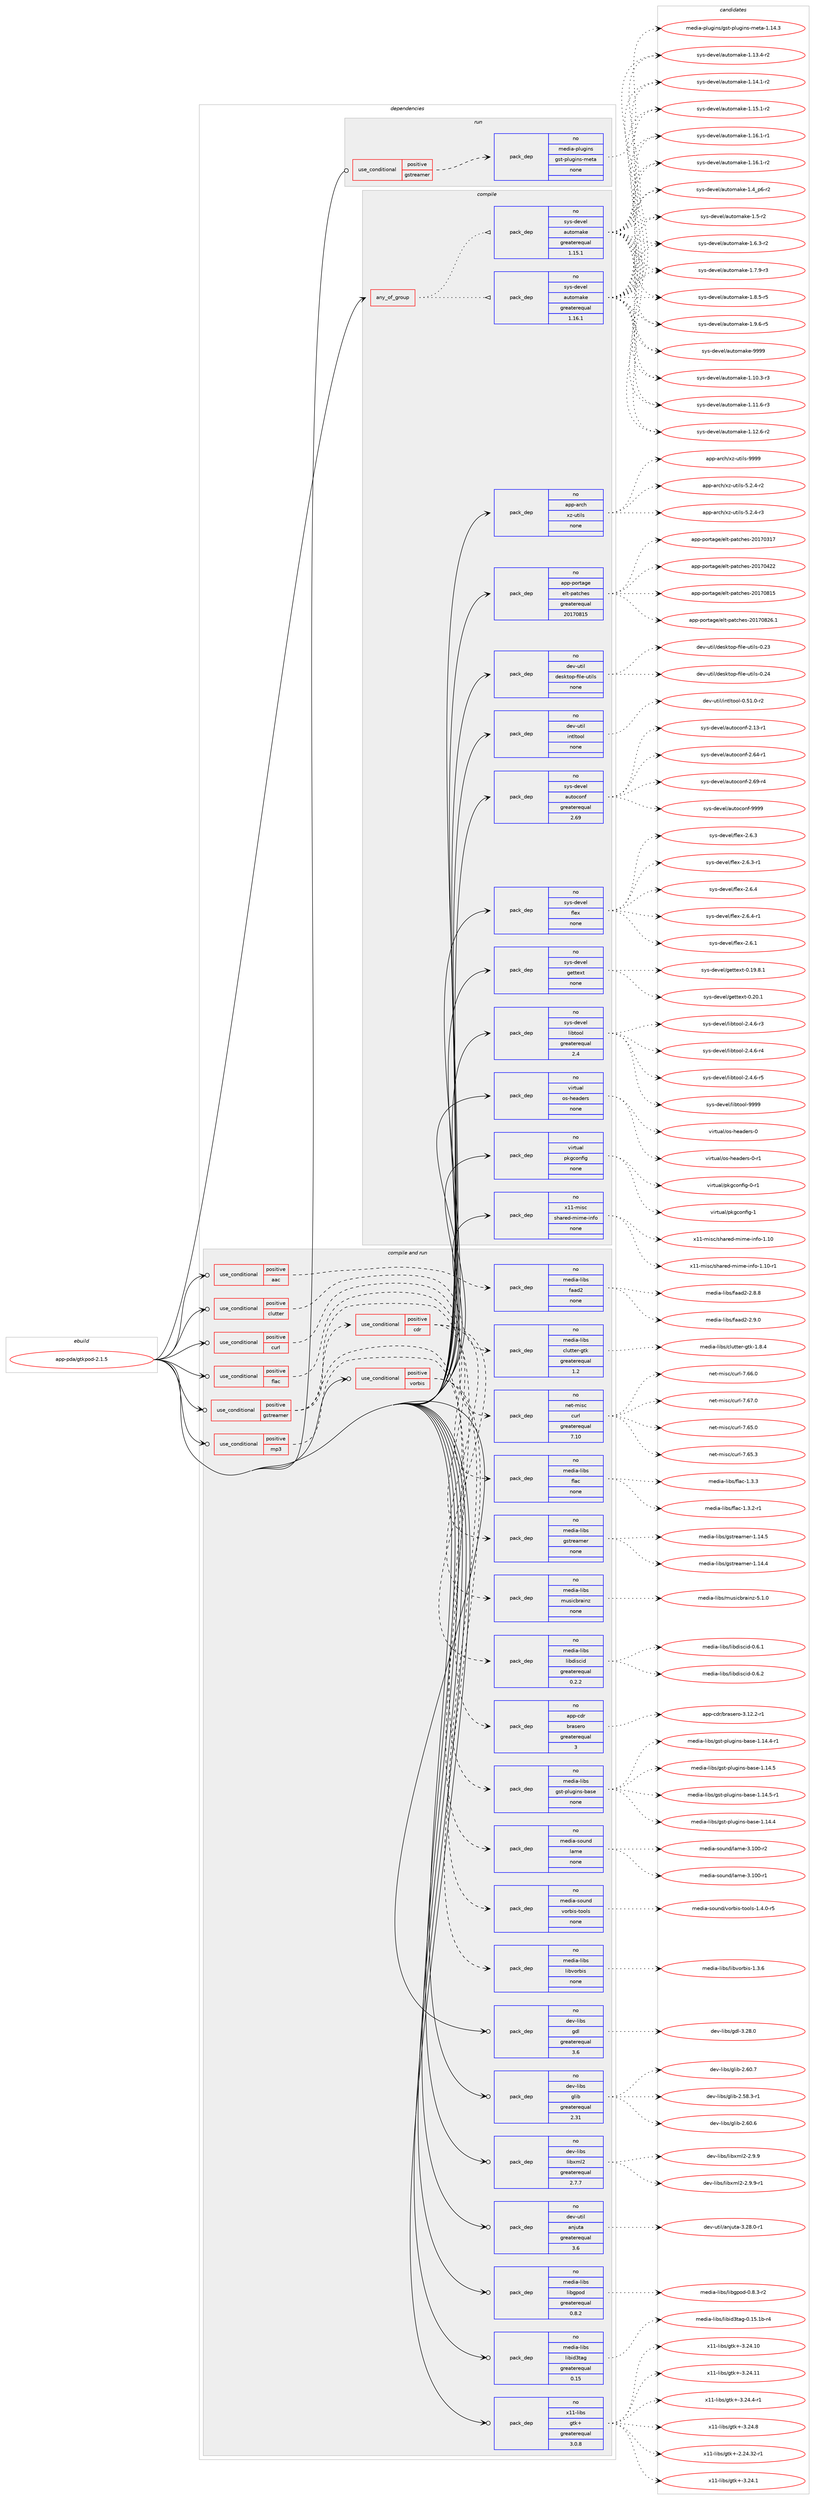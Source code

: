 digraph prolog {

# *************
# Graph options
# *************

newrank=true;
concentrate=true;
compound=true;
graph [rankdir=LR,fontname=Helvetica,fontsize=10,ranksep=1.5];#, ranksep=2.5, nodesep=0.2];
edge  [arrowhead=vee];
node  [fontname=Helvetica,fontsize=10];

# **********
# The ebuild
# **********

subgraph cluster_leftcol {
color=gray;
rank=same;
label=<<i>ebuild</i>>;
id [label="app-pda/gtkpod-2.1.5", color=red, width=4, href="../app-pda/gtkpod-2.1.5.svg"];
}

# ****************
# The dependencies
# ****************

subgraph cluster_midcol {
color=gray;
label=<<i>dependencies</i>>;
subgraph cluster_compile {
fillcolor="#eeeeee";
style=filled;
label=<<i>compile</i>>;
subgraph any8806 {
dependency504680 [label=<<TABLE BORDER="0" CELLBORDER="1" CELLSPACING="0" CELLPADDING="4"><TR><TD CELLPADDING="10">any_of_group</TD></TR></TABLE>>, shape=none, color=red];subgraph pack375246 {
dependency504681 [label=<<TABLE BORDER="0" CELLBORDER="1" CELLSPACING="0" CELLPADDING="4" WIDTH="220"><TR><TD ROWSPAN="6" CELLPADDING="30">pack_dep</TD></TR><TR><TD WIDTH="110">no</TD></TR><TR><TD>sys-devel</TD></TR><TR><TD>automake</TD></TR><TR><TD>greaterequal</TD></TR><TR><TD>1.16.1</TD></TR></TABLE>>, shape=none, color=blue];
}
dependency504680:e -> dependency504681:w [weight=20,style="dotted",arrowhead="oinv"];
subgraph pack375247 {
dependency504682 [label=<<TABLE BORDER="0" CELLBORDER="1" CELLSPACING="0" CELLPADDING="4" WIDTH="220"><TR><TD ROWSPAN="6" CELLPADDING="30">pack_dep</TD></TR><TR><TD WIDTH="110">no</TD></TR><TR><TD>sys-devel</TD></TR><TR><TD>automake</TD></TR><TR><TD>greaterequal</TD></TR><TR><TD>1.15.1</TD></TR></TABLE>>, shape=none, color=blue];
}
dependency504680:e -> dependency504682:w [weight=20,style="dotted",arrowhead="oinv"];
}
id:e -> dependency504680:w [weight=20,style="solid",arrowhead="vee"];
subgraph pack375248 {
dependency504683 [label=<<TABLE BORDER="0" CELLBORDER="1" CELLSPACING="0" CELLPADDING="4" WIDTH="220"><TR><TD ROWSPAN="6" CELLPADDING="30">pack_dep</TD></TR><TR><TD WIDTH="110">no</TD></TR><TR><TD>app-arch</TD></TR><TR><TD>xz-utils</TD></TR><TR><TD>none</TD></TR><TR><TD></TD></TR></TABLE>>, shape=none, color=blue];
}
id:e -> dependency504683:w [weight=20,style="solid",arrowhead="vee"];
subgraph pack375249 {
dependency504684 [label=<<TABLE BORDER="0" CELLBORDER="1" CELLSPACING="0" CELLPADDING="4" WIDTH="220"><TR><TD ROWSPAN="6" CELLPADDING="30">pack_dep</TD></TR><TR><TD WIDTH="110">no</TD></TR><TR><TD>app-portage</TD></TR><TR><TD>elt-patches</TD></TR><TR><TD>greaterequal</TD></TR><TR><TD>20170815</TD></TR></TABLE>>, shape=none, color=blue];
}
id:e -> dependency504684:w [weight=20,style="solid",arrowhead="vee"];
subgraph pack375250 {
dependency504685 [label=<<TABLE BORDER="0" CELLBORDER="1" CELLSPACING="0" CELLPADDING="4" WIDTH="220"><TR><TD ROWSPAN="6" CELLPADDING="30">pack_dep</TD></TR><TR><TD WIDTH="110">no</TD></TR><TR><TD>dev-util</TD></TR><TR><TD>desktop-file-utils</TD></TR><TR><TD>none</TD></TR><TR><TD></TD></TR></TABLE>>, shape=none, color=blue];
}
id:e -> dependency504685:w [weight=20,style="solid",arrowhead="vee"];
subgraph pack375251 {
dependency504686 [label=<<TABLE BORDER="0" CELLBORDER="1" CELLSPACING="0" CELLPADDING="4" WIDTH="220"><TR><TD ROWSPAN="6" CELLPADDING="30">pack_dep</TD></TR><TR><TD WIDTH="110">no</TD></TR><TR><TD>dev-util</TD></TR><TR><TD>intltool</TD></TR><TR><TD>none</TD></TR><TR><TD></TD></TR></TABLE>>, shape=none, color=blue];
}
id:e -> dependency504686:w [weight=20,style="solid",arrowhead="vee"];
subgraph pack375252 {
dependency504687 [label=<<TABLE BORDER="0" CELLBORDER="1" CELLSPACING="0" CELLPADDING="4" WIDTH="220"><TR><TD ROWSPAN="6" CELLPADDING="30">pack_dep</TD></TR><TR><TD WIDTH="110">no</TD></TR><TR><TD>sys-devel</TD></TR><TR><TD>autoconf</TD></TR><TR><TD>greaterequal</TD></TR><TR><TD>2.69</TD></TR></TABLE>>, shape=none, color=blue];
}
id:e -> dependency504687:w [weight=20,style="solid",arrowhead="vee"];
subgraph pack375253 {
dependency504688 [label=<<TABLE BORDER="0" CELLBORDER="1" CELLSPACING="0" CELLPADDING="4" WIDTH="220"><TR><TD ROWSPAN="6" CELLPADDING="30">pack_dep</TD></TR><TR><TD WIDTH="110">no</TD></TR><TR><TD>sys-devel</TD></TR><TR><TD>flex</TD></TR><TR><TD>none</TD></TR><TR><TD></TD></TR></TABLE>>, shape=none, color=blue];
}
id:e -> dependency504688:w [weight=20,style="solid",arrowhead="vee"];
subgraph pack375254 {
dependency504689 [label=<<TABLE BORDER="0" CELLBORDER="1" CELLSPACING="0" CELLPADDING="4" WIDTH="220"><TR><TD ROWSPAN="6" CELLPADDING="30">pack_dep</TD></TR><TR><TD WIDTH="110">no</TD></TR><TR><TD>sys-devel</TD></TR><TR><TD>gettext</TD></TR><TR><TD>none</TD></TR><TR><TD></TD></TR></TABLE>>, shape=none, color=blue];
}
id:e -> dependency504689:w [weight=20,style="solid",arrowhead="vee"];
subgraph pack375255 {
dependency504690 [label=<<TABLE BORDER="0" CELLBORDER="1" CELLSPACING="0" CELLPADDING="4" WIDTH="220"><TR><TD ROWSPAN="6" CELLPADDING="30">pack_dep</TD></TR><TR><TD WIDTH="110">no</TD></TR><TR><TD>sys-devel</TD></TR><TR><TD>libtool</TD></TR><TR><TD>greaterequal</TD></TR><TR><TD>2.4</TD></TR></TABLE>>, shape=none, color=blue];
}
id:e -> dependency504690:w [weight=20,style="solid",arrowhead="vee"];
subgraph pack375256 {
dependency504691 [label=<<TABLE BORDER="0" CELLBORDER="1" CELLSPACING="0" CELLPADDING="4" WIDTH="220"><TR><TD ROWSPAN="6" CELLPADDING="30">pack_dep</TD></TR><TR><TD WIDTH="110">no</TD></TR><TR><TD>virtual</TD></TR><TR><TD>os-headers</TD></TR><TR><TD>none</TD></TR><TR><TD></TD></TR></TABLE>>, shape=none, color=blue];
}
id:e -> dependency504691:w [weight=20,style="solid",arrowhead="vee"];
subgraph pack375257 {
dependency504692 [label=<<TABLE BORDER="0" CELLBORDER="1" CELLSPACING="0" CELLPADDING="4" WIDTH="220"><TR><TD ROWSPAN="6" CELLPADDING="30">pack_dep</TD></TR><TR><TD WIDTH="110">no</TD></TR><TR><TD>virtual</TD></TR><TR><TD>pkgconfig</TD></TR><TR><TD>none</TD></TR><TR><TD></TD></TR></TABLE>>, shape=none, color=blue];
}
id:e -> dependency504692:w [weight=20,style="solid",arrowhead="vee"];
subgraph pack375258 {
dependency504693 [label=<<TABLE BORDER="0" CELLBORDER="1" CELLSPACING="0" CELLPADDING="4" WIDTH="220"><TR><TD ROWSPAN="6" CELLPADDING="30">pack_dep</TD></TR><TR><TD WIDTH="110">no</TD></TR><TR><TD>x11-misc</TD></TR><TR><TD>shared-mime-info</TD></TR><TR><TD>none</TD></TR><TR><TD></TD></TR></TABLE>>, shape=none, color=blue];
}
id:e -> dependency504693:w [weight=20,style="solid",arrowhead="vee"];
}
subgraph cluster_compileandrun {
fillcolor="#eeeeee";
style=filled;
label=<<i>compile and run</i>>;
subgraph cond120312 {
dependency504694 [label=<<TABLE BORDER="0" CELLBORDER="1" CELLSPACING="0" CELLPADDING="4"><TR><TD ROWSPAN="3" CELLPADDING="10">use_conditional</TD></TR><TR><TD>positive</TD></TR><TR><TD>aac</TD></TR></TABLE>>, shape=none, color=red];
subgraph pack375259 {
dependency504695 [label=<<TABLE BORDER="0" CELLBORDER="1" CELLSPACING="0" CELLPADDING="4" WIDTH="220"><TR><TD ROWSPAN="6" CELLPADDING="30">pack_dep</TD></TR><TR><TD WIDTH="110">no</TD></TR><TR><TD>media-libs</TD></TR><TR><TD>faad2</TD></TR><TR><TD>none</TD></TR><TR><TD></TD></TR></TABLE>>, shape=none, color=blue];
}
dependency504694:e -> dependency504695:w [weight=20,style="dashed",arrowhead="vee"];
}
id:e -> dependency504694:w [weight=20,style="solid",arrowhead="odotvee"];
subgraph cond120313 {
dependency504696 [label=<<TABLE BORDER="0" CELLBORDER="1" CELLSPACING="0" CELLPADDING="4"><TR><TD ROWSPAN="3" CELLPADDING="10">use_conditional</TD></TR><TR><TD>positive</TD></TR><TR><TD>clutter</TD></TR></TABLE>>, shape=none, color=red];
subgraph pack375260 {
dependency504697 [label=<<TABLE BORDER="0" CELLBORDER="1" CELLSPACING="0" CELLPADDING="4" WIDTH="220"><TR><TD ROWSPAN="6" CELLPADDING="30">pack_dep</TD></TR><TR><TD WIDTH="110">no</TD></TR><TR><TD>media-libs</TD></TR><TR><TD>clutter-gtk</TD></TR><TR><TD>greaterequal</TD></TR><TR><TD>1.2</TD></TR></TABLE>>, shape=none, color=blue];
}
dependency504696:e -> dependency504697:w [weight=20,style="dashed",arrowhead="vee"];
}
id:e -> dependency504696:w [weight=20,style="solid",arrowhead="odotvee"];
subgraph cond120314 {
dependency504698 [label=<<TABLE BORDER="0" CELLBORDER="1" CELLSPACING="0" CELLPADDING="4"><TR><TD ROWSPAN="3" CELLPADDING="10">use_conditional</TD></TR><TR><TD>positive</TD></TR><TR><TD>curl</TD></TR></TABLE>>, shape=none, color=red];
subgraph pack375261 {
dependency504699 [label=<<TABLE BORDER="0" CELLBORDER="1" CELLSPACING="0" CELLPADDING="4" WIDTH="220"><TR><TD ROWSPAN="6" CELLPADDING="30">pack_dep</TD></TR><TR><TD WIDTH="110">no</TD></TR><TR><TD>net-misc</TD></TR><TR><TD>curl</TD></TR><TR><TD>greaterequal</TD></TR><TR><TD>7.10</TD></TR></TABLE>>, shape=none, color=blue];
}
dependency504698:e -> dependency504699:w [weight=20,style="dashed",arrowhead="vee"];
}
id:e -> dependency504698:w [weight=20,style="solid",arrowhead="odotvee"];
subgraph cond120315 {
dependency504700 [label=<<TABLE BORDER="0" CELLBORDER="1" CELLSPACING="0" CELLPADDING="4"><TR><TD ROWSPAN="3" CELLPADDING="10">use_conditional</TD></TR><TR><TD>positive</TD></TR><TR><TD>flac</TD></TR></TABLE>>, shape=none, color=red];
subgraph pack375262 {
dependency504701 [label=<<TABLE BORDER="0" CELLBORDER="1" CELLSPACING="0" CELLPADDING="4" WIDTH="220"><TR><TD ROWSPAN="6" CELLPADDING="30">pack_dep</TD></TR><TR><TD WIDTH="110">no</TD></TR><TR><TD>media-libs</TD></TR><TR><TD>flac</TD></TR><TR><TD>none</TD></TR><TR><TD></TD></TR></TABLE>>, shape=none, color=blue];
}
dependency504700:e -> dependency504701:w [weight=20,style="dashed",arrowhead="vee"];
}
id:e -> dependency504700:w [weight=20,style="solid",arrowhead="odotvee"];
subgraph cond120316 {
dependency504702 [label=<<TABLE BORDER="0" CELLBORDER="1" CELLSPACING="0" CELLPADDING="4"><TR><TD ROWSPAN="3" CELLPADDING="10">use_conditional</TD></TR><TR><TD>positive</TD></TR><TR><TD>gstreamer</TD></TR></TABLE>>, shape=none, color=red];
subgraph pack375263 {
dependency504703 [label=<<TABLE BORDER="0" CELLBORDER="1" CELLSPACING="0" CELLPADDING="4" WIDTH="220"><TR><TD ROWSPAN="6" CELLPADDING="30">pack_dep</TD></TR><TR><TD WIDTH="110">no</TD></TR><TR><TD>media-libs</TD></TR><TR><TD>gstreamer</TD></TR><TR><TD>none</TD></TR><TR><TD></TD></TR></TABLE>>, shape=none, color=blue];
}
dependency504702:e -> dependency504703:w [weight=20,style="dashed",arrowhead="vee"];
subgraph pack375264 {
dependency504704 [label=<<TABLE BORDER="0" CELLBORDER="1" CELLSPACING="0" CELLPADDING="4" WIDTH="220"><TR><TD ROWSPAN="6" CELLPADDING="30">pack_dep</TD></TR><TR><TD WIDTH="110">no</TD></TR><TR><TD>media-libs</TD></TR><TR><TD>gst-plugins-base</TD></TR><TR><TD>none</TD></TR><TR><TD></TD></TR></TABLE>>, shape=none, color=blue];
}
dependency504702:e -> dependency504704:w [weight=20,style="dashed",arrowhead="vee"];
subgraph cond120317 {
dependency504705 [label=<<TABLE BORDER="0" CELLBORDER="1" CELLSPACING="0" CELLPADDING="4"><TR><TD ROWSPAN="3" CELLPADDING="10">use_conditional</TD></TR><TR><TD>positive</TD></TR><TR><TD>cdr</TD></TR></TABLE>>, shape=none, color=red];
subgraph pack375265 {
dependency504706 [label=<<TABLE BORDER="0" CELLBORDER="1" CELLSPACING="0" CELLPADDING="4" WIDTH="220"><TR><TD ROWSPAN="6" CELLPADDING="30">pack_dep</TD></TR><TR><TD WIDTH="110">no</TD></TR><TR><TD>app-cdr</TD></TR><TR><TD>brasero</TD></TR><TR><TD>greaterequal</TD></TR><TR><TD>3</TD></TR></TABLE>>, shape=none, color=blue];
}
dependency504705:e -> dependency504706:w [weight=20,style="dashed",arrowhead="vee"];
subgraph pack375266 {
dependency504707 [label=<<TABLE BORDER="0" CELLBORDER="1" CELLSPACING="0" CELLPADDING="4" WIDTH="220"><TR><TD ROWSPAN="6" CELLPADDING="30">pack_dep</TD></TR><TR><TD WIDTH="110">no</TD></TR><TR><TD>media-libs</TD></TR><TR><TD>libdiscid</TD></TR><TR><TD>greaterequal</TD></TR><TR><TD>0.2.2</TD></TR></TABLE>>, shape=none, color=blue];
}
dependency504705:e -> dependency504707:w [weight=20,style="dashed",arrowhead="vee"];
subgraph pack375267 {
dependency504708 [label=<<TABLE BORDER="0" CELLBORDER="1" CELLSPACING="0" CELLPADDING="4" WIDTH="220"><TR><TD ROWSPAN="6" CELLPADDING="30">pack_dep</TD></TR><TR><TD WIDTH="110">no</TD></TR><TR><TD>media-libs</TD></TR><TR><TD>musicbrainz</TD></TR><TR><TD>none</TD></TR><TR><TD></TD></TR></TABLE>>, shape=none, color=blue];
}
dependency504705:e -> dependency504708:w [weight=20,style="dashed",arrowhead="vee"];
}
dependency504702:e -> dependency504705:w [weight=20,style="dashed",arrowhead="vee"];
}
id:e -> dependency504702:w [weight=20,style="solid",arrowhead="odotvee"];
subgraph cond120318 {
dependency504709 [label=<<TABLE BORDER="0" CELLBORDER="1" CELLSPACING="0" CELLPADDING="4"><TR><TD ROWSPAN="3" CELLPADDING="10">use_conditional</TD></TR><TR><TD>positive</TD></TR><TR><TD>mp3</TD></TR></TABLE>>, shape=none, color=red];
subgraph pack375268 {
dependency504710 [label=<<TABLE BORDER="0" CELLBORDER="1" CELLSPACING="0" CELLPADDING="4" WIDTH="220"><TR><TD ROWSPAN="6" CELLPADDING="30">pack_dep</TD></TR><TR><TD WIDTH="110">no</TD></TR><TR><TD>media-sound</TD></TR><TR><TD>lame</TD></TR><TR><TD>none</TD></TR><TR><TD></TD></TR></TABLE>>, shape=none, color=blue];
}
dependency504709:e -> dependency504710:w [weight=20,style="dashed",arrowhead="vee"];
}
id:e -> dependency504709:w [weight=20,style="solid",arrowhead="odotvee"];
subgraph cond120319 {
dependency504711 [label=<<TABLE BORDER="0" CELLBORDER="1" CELLSPACING="0" CELLPADDING="4"><TR><TD ROWSPAN="3" CELLPADDING="10">use_conditional</TD></TR><TR><TD>positive</TD></TR><TR><TD>vorbis</TD></TR></TABLE>>, shape=none, color=red];
subgraph pack375269 {
dependency504712 [label=<<TABLE BORDER="0" CELLBORDER="1" CELLSPACING="0" CELLPADDING="4" WIDTH="220"><TR><TD ROWSPAN="6" CELLPADDING="30">pack_dep</TD></TR><TR><TD WIDTH="110">no</TD></TR><TR><TD>media-libs</TD></TR><TR><TD>libvorbis</TD></TR><TR><TD>none</TD></TR><TR><TD></TD></TR></TABLE>>, shape=none, color=blue];
}
dependency504711:e -> dependency504712:w [weight=20,style="dashed",arrowhead="vee"];
subgraph pack375270 {
dependency504713 [label=<<TABLE BORDER="0" CELLBORDER="1" CELLSPACING="0" CELLPADDING="4" WIDTH="220"><TR><TD ROWSPAN="6" CELLPADDING="30">pack_dep</TD></TR><TR><TD WIDTH="110">no</TD></TR><TR><TD>media-sound</TD></TR><TR><TD>vorbis-tools</TD></TR><TR><TD>none</TD></TR><TR><TD></TD></TR></TABLE>>, shape=none, color=blue];
}
dependency504711:e -> dependency504713:w [weight=20,style="dashed",arrowhead="vee"];
}
id:e -> dependency504711:w [weight=20,style="solid",arrowhead="odotvee"];
subgraph pack375271 {
dependency504714 [label=<<TABLE BORDER="0" CELLBORDER="1" CELLSPACING="0" CELLPADDING="4" WIDTH="220"><TR><TD ROWSPAN="6" CELLPADDING="30">pack_dep</TD></TR><TR><TD WIDTH="110">no</TD></TR><TR><TD>dev-libs</TD></TR><TR><TD>gdl</TD></TR><TR><TD>greaterequal</TD></TR><TR><TD>3.6</TD></TR></TABLE>>, shape=none, color=blue];
}
id:e -> dependency504714:w [weight=20,style="solid",arrowhead="odotvee"];
subgraph pack375272 {
dependency504715 [label=<<TABLE BORDER="0" CELLBORDER="1" CELLSPACING="0" CELLPADDING="4" WIDTH="220"><TR><TD ROWSPAN="6" CELLPADDING="30">pack_dep</TD></TR><TR><TD WIDTH="110">no</TD></TR><TR><TD>dev-libs</TD></TR><TR><TD>glib</TD></TR><TR><TD>greaterequal</TD></TR><TR><TD>2.31</TD></TR></TABLE>>, shape=none, color=blue];
}
id:e -> dependency504715:w [weight=20,style="solid",arrowhead="odotvee"];
subgraph pack375273 {
dependency504716 [label=<<TABLE BORDER="0" CELLBORDER="1" CELLSPACING="0" CELLPADDING="4" WIDTH="220"><TR><TD ROWSPAN="6" CELLPADDING="30">pack_dep</TD></TR><TR><TD WIDTH="110">no</TD></TR><TR><TD>dev-libs</TD></TR><TR><TD>libxml2</TD></TR><TR><TD>greaterequal</TD></TR><TR><TD>2.7.7</TD></TR></TABLE>>, shape=none, color=blue];
}
id:e -> dependency504716:w [weight=20,style="solid",arrowhead="odotvee"];
subgraph pack375274 {
dependency504717 [label=<<TABLE BORDER="0" CELLBORDER="1" CELLSPACING="0" CELLPADDING="4" WIDTH="220"><TR><TD ROWSPAN="6" CELLPADDING="30">pack_dep</TD></TR><TR><TD WIDTH="110">no</TD></TR><TR><TD>dev-util</TD></TR><TR><TD>anjuta</TD></TR><TR><TD>greaterequal</TD></TR><TR><TD>3.6</TD></TR></TABLE>>, shape=none, color=blue];
}
id:e -> dependency504717:w [weight=20,style="solid",arrowhead="odotvee"];
subgraph pack375275 {
dependency504718 [label=<<TABLE BORDER="0" CELLBORDER="1" CELLSPACING="0" CELLPADDING="4" WIDTH="220"><TR><TD ROWSPAN="6" CELLPADDING="30">pack_dep</TD></TR><TR><TD WIDTH="110">no</TD></TR><TR><TD>media-libs</TD></TR><TR><TD>libgpod</TD></TR><TR><TD>greaterequal</TD></TR><TR><TD>0.8.2</TD></TR></TABLE>>, shape=none, color=blue];
}
id:e -> dependency504718:w [weight=20,style="solid",arrowhead="odotvee"];
subgraph pack375276 {
dependency504719 [label=<<TABLE BORDER="0" CELLBORDER="1" CELLSPACING="0" CELLPADDING="4" WIDTH="220"><TR><TD ROWSPAN="6" CELLPADDING="30">pack_dep</TD></TR><TR><TD WIDTH="110">no</TD></TR><TR><TD>media-libs</TD></TR><TR><TD>libid3tag</TD></TR><TR><TD>greaterequal</TD></TR><TR><TD>0.15</TD></TR></TABLE>>, shape=none, color=blue];
}
id:e -> dependency504719:w [weight=20,style="solid",arrowhead="odotvee"];
subgraph pack375277 {
dependency504720 [label=<<TABLE BORDER="0" CELLBORDER="1" CELLSPACING="0" CELLPADDING="4" WIDTH="220"><TR><TD ROWSPAN="6" CELLPADDING="30">pack_dep</TD></TR><TR><TD WIDTH="110">no</TD></TR><TR><TD>x11-libs</TD></TR><TR><TD>gtk+</TD></TR><TR><TD>greaterequal</TD></TR><TR><TD>3.0.8</TD></TR></TABLE>>, shape=none, color=blue];
}
id:e -> dependency504720:w [weight=20,style="solid",arrowhead="odotvee"];
}
subgraph cluster_run {
fillcolor="#eeeeee";
style=filled;
label=<<i>run</i>>;
subgraph cond120320 {
dependency504721 [label=<<TABLE BORDER="0" CELLBORDER="1" CELLSPACING="0" CELLPADDING="4"><TR><TD ROWSPAN="3" CELLPADDING="10">use_conditional</TD></TR><TR><TD>positive</TD></TR><TR><TD>gstreamer</TD></TR></TABLE>>, shape=none, color=red];
subgraph pack375278 {
dependency504722 [label=<<TABLE BORDER="0" CELLBORDER="1" CELLSPACING="0" CELLPADDING="4" WIDTH="220"><TR><TD ROWSPAN="6" CELLPADDING="30">pack_dep</TD></TR><TR><TD WIDTH="110">no</TD></TR><TR><TD>media-plugins</TD></TR><TR><TD>gst-plugins-meta</TD></TR><TR><TD>none</TD></TR><TR><TD></TD></TR></TABLE>>, shape=none, color=blue];
}
dependency504721:e -> dependency504722:w [weight=20,style="dashed",arrowhead="vee"];
}
id:e -> dependency504721:w [weight=20,style="solid",arrowhead="odot"];
}
}

# **************
# The candidates
# **************

subgraph cluster_choices {
rank=same;
color=gray;
label=<<i>candidates</i>>;

subgraph choice375246 {
color=black;
nodesep=1;
choice11512111545100101118101108479711711611110997107101454946494846514511451 [label="sys-devel/automake-1.10.3-r3", color=red, width=4,href="../sys-devel/automake-1.10.3-r3.svg"];
choice11512111545100101118101108479711711611110997107101454946494946544511451 [label="sys-devel/automake-1.11.6-r3", color=red, width=4,href="../sys-devel/automake-1.11.6-r3.svg"];
choice11512111545100101118101108479711711611110997107101454946495046544511450 [label="sys-devel/automake-1.12.6-r2", color=red, width=4,href="../sys-devel/automake-1.12.6-r2.svg"];
choice11512111545100101118101108479711711611110997107101454946495146524511450 [label="sys-devel/automake-1.13.4-r2", color=red, width=4,href="../sys-devel/automake-1.13.4-r2.svg"];
choice11512111545100101118101108479711711611110997107101454946495246494511450 [label="sys-devel/automake-1.14.1-r2", color=red, width=4,href="../sys-devel/automake-1.14.1-r2.svg"];
choice11512111545100101118101108479711711611110997107101454946495346494511450 [label="sys-devel/automake-1.15.1-r2", color=red, width=4,href="../sys-devel/automake-1.15.1-r2.svg"];
choice11512111545100101118101108479711711611110997107101454946495446494511449 [label="sys-devel/automake-1.16.1-r1", color=red, width=4,href="../sys-devel/automake-1.16.1-r1.svg"];
choice11512111545100101118101108479711711611110997107101454946495446494511450 [label="sys-devel/automake-1.16.1-r2", color=red, width=4,href="../sys-devel/automake-1.16.1-r2.svg"];
choice115121115451001011181011084797117116111109971071014549465295112544511450 [label="sys-devel/automake-1.4_p6-r2", color=red, width=4,href="../sys-devel/automake-1.4_p6-r2.svg"];
choice11512111545100101118101108479711711611110997107101454946534511450 [label="sys-devel/automake-1.5-r2", color=red, width=4,href="../sys-devel/automake-1.5-r2.svg"];
choice115121115451001011181011084797117116111109971071014549465446514511450 [label="sys-devel/automake-1.6.3-r2", color=red, width=4,href="../sys-devel/automake-1.6.3-r2.svg"];
choice115121115451001011181011084797117116111109971071014549465546574511451 [label="sys-devel/automake-1.7.9-r3", color=red, width=4,href="../sys-devel/automake-1.7.9-r3.svg"];
choice115121115451001011181011084797117116111109971071014549465646534511453 [label="sys-devel/automake-1.8.5-r5", color=red, width=4,href="../sys-devel/automake-1.8.5-r5.svg"];
choice115121115451001011181011084797117116111109971071014549465746544511453 [label="sys-devel/automake-1.9.6-r5", color=red, width=4,href="../sys-devel/automake-1.9.6-r5.svg"];
choice115121115451001011181011084797117116111109971071014557575757 [label="sys-devel/automake-9999", color=red, width=4,href="../sys-devel/automake-9999.svg"];
dependency504681:e -> choice11512111545100101118101108479711711611110997107101454946494846514511451:w [style=dotted,weight="100"];
dependency504681:e -> choice11512111545100101118101108479711711611110997107101454946494946544511451:w [style=dotted,weight="100"];
dependency504681:e -> choice11512111545100101118101108479711711611110997107101454946495046544511450:w [style=dotted,weight="100"];
dependency504681:e -> choice11512111545100101118101108479711711611110997107101454946495146524511450:w [style=dotted,weight="100"];
dependency504681:e -> choice11512111545100101118101108479711711611110997107101454946495246494511450:w [style=dotted,weight="100"];
dependency504681:e -> choice11512111545100101118101108479711711611110997107101454946495346494511450:w [style=dotted,weight="100"];
dependency504681:e -> choice11512111545100101118101108479711711611110997107101454946495446494511449:w [style=dotted,weight="100"];
dependency504681:e -> choice11512111545100101118101108479711711611110997107101454946495446494511450:w [style=dotted,weight="100"];
dependency504681:e -> choice115121115451001011181011084797117116111109971071014549465295112544511450:w [style=dotted,weight="100"];
dependency504681:e -> choice11512111545100101118101108479711711611110997107101454946534511450:w [style=dotted,weight="100"];
dependency504681:e -> choice115121115451001011181011084797117116111109971071014549465446514511450:w [style=dotted,weight="100"];
dependency504681:e -> choice115121115451001011181011084797117116111109971071014549465546574511451:w [style=dotted,weight="100"];
dependency504681:e -> choice115121115451001011181011084797117116111109971071014549465646534511453:w [style=dotted,weight="100"];
dependency504681:e -> choice115121115451001011181011084797117116111109971071014549465746544511453:w [style=dotted,weight="100"];
dependency504681:e -> choice115121115451001011181011084797117116111109971071014557575757:w [style=dotted,weight="100"];
}
subgraph choice375247 {
color=black;
nodesep=1;
choice11512111545100101118101108479711711611110997107101454946494846514511451 [label="sys-devel/automake-1.10.3-r3", color=red, width=4,href="../sys-devel/automake-1.10.3-r3.svg"];
choice11512111545100101118101108479711711611110997107101454946494946544511451 [label="sys-devel/automake-1.11.6-r3", color=red, width=4,href="../sys-devel/automake-1.11.6-r3.svg"];
choice11512111545100101118101108479711711611110997107101454946495046544511450 [label="sys-devel/automake-1.12.6-r2", color=red, width=4,href="../sys-devel/automake-1.12.6-r2.svg"];
choice11512111545100101118101108479711711611110997107101454946495146524511450 [label="sys-devel/automake-1.13.4-r2", color=red, width=4,href="../sys-devel/automake-1.13.4-r2.svg"];
choice11512111545100101118101108479711711611110997107101454946495246494511450 [label="sys-devel/automake-1.14.1-r2", color=red, width=4,href="../sys-devel/automake-1.14.1-r2.svg"];
choice11512111545100101118101108479711711611110997107101454946495346494511450 [label="sys-devel/automake-1.15.1-r2", color=red, width=4,href="../sys-devel/automake-1.15.1-r2.svg"];
choice11512111545100101118101108479711711611110997107101454946495446494511449 [label="sys-devel/automake-1.16.1-r1", color=red, width=4,href="../sys-devel/automake-1.16.1-r1.svg"];
choice11512111545100101118101108479711711611110997107101454946495446494511450 [label="sys-devel/automake-1.16.1-r2", color=red, width=4,href="../sys-devel/automake-1.16.1-r2.svg"];
choice115121115451001011181011084797117116111109971071014549465295112544511450 [label="sys-devel/automake-1.4_p6-r2", color=red, width=4,href="../sys-devel/automake-1.4_p6-r2.svg"];
choice11512111545100101118101108479711711611110997107101454946534511450 [label="sys-devel/automake-1.5-r2", color=red, width=4,href="../sys-devel/automake-1.5-r2.svg"];
choice115121115451001011181011084797117116111109971071014549465446514511450 [label="sys-devel/automake-1.6.3-r2", color=red, width=4,href="../sys-devel/automake-1.6.3-r2.svg"];
choice115121115451001011181011084797117116111109971071014549465546574511451 [label="sys-devel/automake-1.7.9-r3", color=red, width=4,href="../sys-devel/automake-1.7.9-r3.svg"];
choice115121115451001011181011084797117116111109971071014549465646534511453 [label="sys-devel/automake-1.8.5-r5", color=red, width=4,href="../sys-devel/automake-1.8.5-r5.svg"];
choice115121115451001011181011084797117116111109971071014549465746544511453 [label="sys-devel/automake-1.9.6-r5", color=red, width=4,href="../sys-devel/automake-1.9.6-r5.svg"];
choice115121115451001011181011084797117116111109971071014557575757 [label="sys-devel/automake-9999", color=red, width=4,href="../sys-devel/automake-9999.svg"];
dependency504682:e -> choice11512111545100101118101108479711711611110997107101454946494846514511451:w [style=dotted,weight="100"];
dependency504682:e -> choice11512111545100101118101108479711711611110997107101454946494946544511451:w [style=dotted,weight="100"];
dependency504682:e -> choice11512111545100101118101108479711711611110997107101454946495046544511450:w [style=dotted,weight="100"];
dependency504682:e -> choice11512111545100101118101108479711711611110997107101454946495146524511450:w [style=dotted,weight="100"];
dependency504682:e -> choice11512111545100101118101108479711711611110997107101454946495246494511450:w [style=dotted,weight="100"];
dependency504682:e -> choice11512111545100101118101108479711711611110997107101454946495346494511450:w [style=dotted,weight="100"];
dependency504682:e -> choice11512111545100101118101108479711711611110997107101454946495446494511449:w [style=dotted,weight="100"];
dependency504682:e -> choice11512111545100101118101108479711711611110997107101454946495446494511450:w [style=dotted,weight="100"];
dependency504682:e -> choice115121115451001011181011084797117116111109971071014549465295112544511450:w [style=dotted,weight="100"];
dependency504682:e -> choice11512111545100101118101108479711711611110997107101454946534511450:w [style=dotted,weight="100"];
dependency504682:e -> choice115121115451001011181011084797117116111109971071014549465446514511450:w [style=dotted,weight="100"];
dependency504682:e -> choice115121115451001011181011084797117116111109971071014549465546574511451:w [style=dotted,weight="100"];
dependency504682:e -> choice115121115451001011181011084797117116111109971071014549465646534511453:w [style=dotted,weight="100"];
dependency504682:e -> choice115121115451001011181011084797117116111109971071014549465746544511453:w [style=dotted,weight="100"];
dependency504682:e -> choice115121115451001011181011084797117116111109971071014557575757:w [style=dotted,weight="100"];
}
subgraph choice375248 {
color=black;
nodesep=1;
choice9711211245971149910447120122451171161051081154553465046524511450 [label="app-arch/xz-utils-5.2.4-r2", color=red, width=4,href="../app-arch/xz-utils-5.2.4-r2.svg"];
choice9711211245971149910447120122451171161051081154553465046524511451 [label="app-arch/xz-utils-5.2.4-r3", color=red, width=4,href="../app-arch/xz-utils-5.2.4-r3.svg"];
choice9711211245971149910447120122451171161051081154557575757 [label="app-arch/xz-utils-9999", color=red, width=4,href="../app-arch/xz-utils-9999.svg"];
dependency504683:e -> choice9711211245971149910447120122451171161051081154553465046524511450:w [style=dotted,weight="100"];
dependency504683:e -> choice9711211245971149910447120122451171161051081154553465046524511451:w [style=dotted,weight="100"];
dependency504683:e -> choice9711211245971149910447120122451171161051081154557575757:w [style=dotted,weight="100"];
}
subgraph choice375249 {
color=black;
nodesep=1;
choice97112112451121111141169710310147101108116451129711699104101115455048495548514955 [label="app-portage/elt-patches-20170317", color=red, width=4,href="../app-portage/elt-patches-20170317.svg"];
choice97112112451121111141169710310147101108116451129711699104101115455048495548525050 [label="app-portage/elt-patches-20170422", color=red, width=4,href="../app-portage/elt-patches-20170422.svg"];
choice97112112451121111141169710310147101108116451129711699104101115455048495548564953 [label="app-portage/elt-patches-20170815", color=red, width=4,href="../app-portage/elt-patches-20170815.svg"];
choice971121124511211111411697103101471011081164511297116991041011154550484955485650544649 [label="app-portage/elt-patches-20170826.1", color=red, width=4,href="../app-portage/elt-patches-20170826.1.svg"];
dependency504684:e -> choice97112112451121111141169710310147101108116451129711699104101115455048495548514955:w [style=dotted,weight="100"];
dependency504684:e -> choice97112112451121111141169710310147101108116451129711699104101115455048495548525050:w [style=dotted,weight="100"];
dependency504684:e -> choice97112112451121111141169710310147101108116451129711699104101115455048495548564953:w [style=dotted,weight="100"];
dependency504684:e -> choice971121124511211111411697103101471011081164511297116991041011154550484955485650544649:w [style=dotted,weight="100"];
}
subgraph choice375250 {
color=black;
nodesep=1;
choice100101118451171161051084710010111510711611111245102105108101451171161051081154548465051 [label="dev-util/desktop-file-utils-0.23", color=red, width=4,href="../dev-util/desktop-file-utils-0.23.svg"];
choice100101118451171161051084710010111510711611111245102105108101451171161051081154548465052 [label="dev-util/desktop-file-utils-0.24", color=red, width=4,href="../dev-util/desktop-file-utils-0.24.svg"];
dependency504685:e -> choice100101118451171161051084710010111510711611111245102105108101451171161051081154548465051:w [style=dotted,weight="100"];
dependency504685:e -> choice100101118451171161051084710010111510711611111245102105108101451171161051081154548465052:w [style=dotted,weight="100"];
}
subgraph choice375251 {
color=black;
nodesep=1;
choice1001011184511711610510847105110116108116111111108454846534946484511450 [label="dev-util/intltool-0.51.0-r2", color=red, width=4,href="../dev-util/intltool-0.51.0-r2.svg"];
dependency504686:e -> choice1001011184511711610510847105110116108116111111108454846534946484511450:w [style=dotted,weight="100"];
}
subgraph choice375252 {
color=black;
nodesep=1;
choice1151211154510010111810110847971171161119911111010245504649514511449 [label="sys-devel/autoconf-2.13-r1", color=red, width=4,href="../sys-devel/autoconf-2.13-r1.svg"];
choice1151211154510010111810110847971171161119911111010245504654524511449 [label="sys-devel/autoconf-2.64-r1", color=red, width=4,href="../sys-devel/autoconf-2.64-r1.svg"];
choice1151211154510010111810110847971171161119911111010245504654574511452 [label="sys-devel/autoconf-2.69-r4", color=red, width=4,href="../sys-devel/autoconf-2.69-r4.svg"];
choice115121115451001011181011084797117116111991111101024557575757 [label="sys-devel/autoconf-9999", color=red, width=4,href="../sys-devel/autoconf-9999.svg"];
dependency504687:e -> choice1151211154510010111810110847971171161119911111010245504649514511449:w [style=dotted,weight="100"];
dependency504687:e -> choice1151211154510010111810110847971171161119911111010245504654524511449:w [style=dotted,weight="100"];
dependency504687:e -> choice1151211154510010111810110847971171161119911111010245504654574511452:w [style=dotted,weight="100"];
dependency504687:e -> choice115121115451001011181011084797117116111991111101024557575757:w [style=dotted,weight="100"];
}
subgraph choice375253 {
color=black;
nodesep=1;
choice1151211154510010111810110847102108101120455046544649 [label="sys-devel/flex-2.6.1", color=red, width=4,href="../sys-devel/flex-2.6.1.svg"];
choice1151211154510010111810110847102108101120455046544651 [label="sys-devel/flex-2.6.3", color=red, width=4,href="../sys-devel/flex-2.6.3.svg"];
choice11512111545100101118101108471021081011204550465446514511449 [label="sys-devel/flex-2.6.3-r1", color=red, width=4,href="../sys-devel/flex-2.6.3-r1.svg"];
choice1151211154510010111810110847102108101120455046544652 [label="sys-devel/flex-2.6.4", color=red, width=4,href="../sys-devel/flex-2.6.4.svg"];
choice11512111545100101118101108471021081011204550465446524511449 [label="sys-devel/flex-2.6.4-r1", color=red, width=4,href="../sys-devel/flex-2.6.4-r1.svg"];
dependency504688:e -> choice1151211154510010111810110847102108101120455046544649:w [style=dotted,weight="100"];
dependency504688:e -> choice1151211154510010111810110847102108101120455046544651:w [style=dotted,weight="100"];
dependency504688:e -> choice11512111545100101118101108471021081011204550465446514511449:w [style=dotted,weight="100"];
dependency504688:e -> choice1151211154510010111810110847102108101120455046544652:w [style=dotted,weight="100"];
dependency504688:e -> choice11512111545100101118101108471021081011204550465446524511449:w [style=dotted,weight="100"];
}
subgraph choice375254 {
color=black;
nodesep=1;
choice1151211154510010111810110847103101116116101120116454846495746564649 [label="sys-devel/gettext-0.19.8.1", color=red, width=4,href="../sys-devel/gettext-0.19.8.1.svg"];
choice115121115451001011181011084710310111611610112011645484650484649 [label="sys-devel/gettext-0.20.1", color=red, width=4,href="../sys-devel/gettext-0.20.1.svg"];
dependency504689:e -> choice1151211154510010111810110847103101116116101120116454846495746564649:w [style=dotted,weight="100"];
dependency504689:e -> choice115121115451001011181011084710310111611610112011645484650484649:w [style=dotted,weight="100"];
}
subgraph choice375255 {
color=black;
nodesep=1;
choice1151211154510010111810110847108105981161111111084550465246544511451 [label="sys-devel/libtool-2.4.6-r3", color=red, width=4,href="../sys-devel/libtool-2.4.6-r3.svg"];
choice1151211154510010111810110847108105981161111111084550465246544511452 [label="sys-devel/libtool-2.4.6-r4", color=red, width=4,href="../sys-devel/libtool-2.4.6-r4.svg"];
choice1151211154510010111810110847108105981161111111084550465246544511453 [label="sys-devel/libtool-2.4.6-r5", color=red, width=4,href="../sys-devel/libtool-2.4.6-r5.svg"];
choice1151211154510010111810110847108105981161111111084557575757 [label="sys-devel/libtool-9999", color=red, width=4,href="../sys-devel/libtool-9999.svg"];
dependency504690:e -> choice1151211154510010111810110847108105981161111111084550465246544511451:w [style=dotted,weight="100"];
dependency504690:e -> choice1151211154510010111810110847108105981161111111084550465246544511452:w [style=dotted,weight="100"];
dependency504690:e -> choice1151211154510010111810110847108105981161111111084550465246544511453:w [style=dotted,weight="100"];
dependency504690:e -> choice1151211154510010111810110847108105981161111111084557575757:w [style=dotted,weight="100"];
}
subgraph choice375256 {
color=black;
nodesep=1;
choice118105114116117971084711111545104101971001011141154548 [label="virtual/os-headers-0", color=red, width=4,href="../virtual/os-headers-0.svg"];
choice1181051141161179710847111115451041019710010111411545484511449 [label="virtual/os-headers-0-r1", color=red, width=4,href="../virtual/os-headers-0-r1.svg"];
dependency504691:e -> choice118105114116117971084711111545104101971001011141154548:w [style=dotted,weight="100"];
dependency504691:e -> choice1181051141161179710847111115451041019710010111411545484511449:w [style=dotted,weight="100"];
}
subgraph choice375257 {
color=black;
nodesep=1;
choice11810511411611797108471121071039911111010210510345484511449 [label="virtual/pkgconfig-0-r1", color=red, width=4,href="../virtual/pkgconfig-0-r1.svg"];
choice1181051141161179710847112107103991111101021051034549 [label="virtual/pkgconfig-1", color=red, width=4,href="../virtual/pkgconfig-1.svg"];
dependency504692:e -> choice11810511411611797108471121071039911111010210510345484511449:w [style=dotted,weight="100"];
dependency504692:e -> choice1181051141161179710847112107103991111101021051034549:w [style=dotted,weight="100"];
}
subgraph choice375258 {
color=black;
nodesep=1;
choice12049494510910511599471151049711410110045109105109101451051101021114549464948 [label="x11-misc/shared-mime-info-1.10", color=red, width=4,href="../x11-misc/shared-mime-info-1.10.svg"];
choice120494945109105115994711510497114101100451091051091014510511010211145494649484511449 [label="x11-misc/shared-mime-info-1.10-r1", color=red, width=4,href="../x11-misc/shared-mime-info-1.10-r1.svg"];
dependency504693:e -> choice12049494510910511599471151049711410110045109105109101451051101021114549464948:w [style=dotted,weight="100"];
dependency504693:e -> choice120494945109105115994711510497114101100451091051091014510511010211145494649484511449:w [style=dotted,weight="100"];
}
subgraph choice375259 {
color=black;
nodesep=1;
choice10910110010597451081059811547102979710050455046564656 [label="media-libs/faad2-2.8.8", color=red, width=4,href="../media-libs/faad2-2.8.8.svg"];
choice10910110010597451081059811547102979710050455046574648 [label="media-libs/faad2-2.9.0", color=red, width=4,href="../media-libs/faad2-2.9.0.svg"];
dependency504695:e -> choice10910110010597451081059811547102979710050455046564656:w [style=dotted,weight="100"];
dependency504695:e -> choice10910110010597451081059811547102979710050455046574648:w [style=dotted,weight="100"];
}
subgraph choice375260 {
color=black;
nodesep=1;
choice109101100105974510810598115479910811711611610111445103116107454946564652 [label="media-libs/clutter-gtk-1.8.4", color=red, width=4,href="../media-libs/clutter-gtk-1.8.4.svg"];
dependency504697:e -> choice109101100105974510810598115479910811711611610111445103116107454946564652:w [style=dotted,weight="100"];
}
subgraph choice375261 {
color=black;
nodesep=1;
choice1101011164510910511599479911711410845554654534648 [label="net-misc/curl-7.65.0", color=red, width=4,href="../net-misc/curl-7.65.0.svg"];
choice1101011164510910511599479911711410845554654534651 [label="net-misc/curl-7.65.3", color=red, width=4,href="../net-misc/curl-7.65.3.svg"];
choice1101011164510910511599479911711410845554654544648 [label="net-misc/curl-7.66.0", color=red, width=4,href="../net-misc/curl-7.66.0.svg"];
choice1101011164510910511599479911711410845554654554648 [label="net-misc/curl-7.67.0", color=red, width=4,href="../net-misc/curl-7.67.0.svg"];
dependency504699:e -> choice1101011164510910511599479911711410845554654534648:w [style=dotted,weight="100"];
dependency504699:e -> choice1101011164510910511599479911711410845554654534651:w [style=dotted,weight="100"];
dependency504699:e -> choice1101011164510910511599479911711410845554654544648:w [style=dotted,weight="100"];
dependency504699:e -> choice1101011164510910511599479911711410845554654554648:w [style=dotted,weight="100"];
}
subgraph choice375262 {
color=black;
nodesep=1;
choice1091011001059745108105981154710210897994549465146504511449 [label="media-libs/flac-1.3.2-r1", color=red, width=4,href="../media-libs/flac-1.3.2-r1.svg"];
choice109101100105974510810598115471021089799454946514651 [label="media-libs/flac-1.3.3", color=red, width=4,href="../media-libs/flac-1.3.3.svg"];
dependency504701:e -> choice1091011001059745108105981154710210897994549465146504511449:w [style=dotted,weight="100"];
dependency504701:e -> choice109101100105974510810598115471021089799454946514651:w [style=dotted,weight="100"];
}
subgraph choice375263 {
color=black;
nodesep=1;
choice109101100105974510810598115471031151161141019710910111445494649524652 [label="media-libs/gstreamer-1.14.4", color=red, width=4,href="../media-libs/gstreamer-1.14.4.svg"];
choice109101100105974510810598115471031151161141019710910111445494649524653 [label="media-libs/gstreamer-1.14.5", color=red, width=4,href="../media-libs/gstreamer-1.14.5.svg"];
dependency504703:e -> choice109101100105974510810598115471031151161141019710910111445494649524652:w [style=dotted,weight="100"];
dependency504703:e -> choice109101100105974510810598115471031151161141019710910111445494649524653:w [style=dotted,weight="100"];
}
subgraph choice375264 {
color=black;
nodesep=1;
choice109101100105974510810598115471031151164511210811710310511011545989711510145494649524652 [label="media-libs/gst-plugins-base-1.14.4", color=red, width=4,href="../media-libs/gst-plugins-base-1.14.4.svg"];
choice1091011001059745108105981154710311511645112108117103105110115459897115101454946495246524511449 [label="media-libs/gst-plugins-base-1.14.4-r1", color=red, width=4,href="../media-libs/gst-plugins-base-1.14.4-r1.svg"];
choice109101100105974510810598115471031151164511210811710310511011545989711510145494649524653 [label="media-libs/gst-plugins-base-1.14.5", color=red, width=4,href="../media-libs/gst-plugins-base-1.14.5.svg"];
choice1091011001059745108105981154710311511645112108117103105110115459897115101454946495246534511449 [label="media-libs/gst-plugins-base-1.14.5-r1", color=red, width=4,href="../media-libs/gst-plugins-base-1.14.5-r1.svg"];
dependency504704:e -> choice109101100105974510810598115471031151164511210811710310511011545989711510145494649524652:w [style=dotted,weight="100"];
dependency504704:e -> choice1091011001059745108105981154710311511645112108117103105110115459897115101454946495246524511449:w [style=dotted,weight="100"];
dependency504704:e -> choice109101100105974510810598115471031151164511210811710310511011545989711510145494649524653:w [style=dotted,weight="100"];
dependency504704:e -> choice1091011001059745108105981154710311511645112108117103105110115459897115101454946495246534511449:w [style=dotted,weight="100"];
}
subgraph choice375265 {
color=black;
nodesep=1;
choice971121124599100114479811497115101114111455146495046504511449 [label="app-cdr/brasero-3.12.2-r1", color=red, width=4,href="../app-cdr/brasero-3.12.2-r1.svg"];
dependency504706:e -> choice971121124599100114479811497115101114111455146495046504511449:w [style=dotted,weight="100"];
}
subgraph choice375266 {
color=black;
nodesep=1;
choice109101100105974510810598115471081059810010511599105100454846544649 [label="media-libs/libdiscid-0.6.1", color=red, width=4,href="../media-libs/libdiscid-0.6.1.svg"];
choice109101100105974510810598115471081059810010511599105100454846544650 [label="media-libs/libdiscid-0.6.2", color=red, width=4,href="../media-libs/libdiscid-0.6.2.svg"];
dependency504707:e -> choice109101100105974510810598115471081059810010511599105100454846544649:w [style=dotted,weight="100"];
dependency504707:e -> choice109101100105974510810598115471081059810010511599105100454846544650:w [style=dotted,weight="100"];
}
subgraph choice375267 {
color=black;
nodesep=1;
choice10910110010597451081059811547109117115105999811497105110122455346494648 [label="media-libs/musicbrainz-5.1.0", color=red, width=4,href="../media-libs/musicbrainz-5.1.0.svg"];
dependency504708:e -> choice10910110010597451081059811547109117115105999811497105110122455346494648:w [style=dotted,weight="100"];
}
subgraph choice375268 {
color=black;
nodesep=1;
choice109101100105974511511111711010047108971091014551464948484511449 [label="media-sound/lame-3.100-r1", color=red, width=4,href="../media-sound/lame-3.100-r1.svg"];
choice109101100105974511511111711010047108971091014551464948484511450 [label="media-sound/lame-3.100-r2", color=red, width=4,href="../media-sound/lame-3.100-r2.svg"];
dependency504710:e -> choice109101100105974511511111711010047108971091014551464948484511449:w [style=dotted,weight="100"];
dependency504710:e -> choice109101100105974511511111711010047108971091014551464948484511450:w [style=dotted,weight="100"];
}
subgraph choice375269 {
color=black;
nodesep=1;
choice109101100105974510810598115471081059811811111498105115454946514654 [label="media-libs/libvorbis-1.3.6", color=red, width=4,href="../media-libs/libvorbis-1.3.6.svg"];
dependency504712:e -> choice109101100105974510810598115471081059811811111498105115454946514654:w [style=dotted,weight="100"];
}
subgraph choice375270 {
color=black;
nodesep=1;
choice10910110010597451151111171101004711811111498105115451161111111081154549465246484511453 [label="media-sound/vorbis-tools-1.4.0-r5", color=red, width=4,href="../media-sound/vorbis-tools-1.4.0-r5.svg"];
dependency504713:e -> choice10910110010597451151111171101004711811111498105115451161111111081154549465246484511453:w [style=dotted,weight="100"];
}
subgraph choice375271 {
color=black;
nodesep=1;
choice10010111845108105981154710310010845514650564648 [label="dev-libs/gdl-3.28.0", color=red, width=4,href="../dev-libs/gdl-3.28.0.svg"];
dependency504714:e -> choice10010111845108105981154710310010845514650564648:w [style=dotted,weight="100"];
}
subgraph choice375272 {
color=black;
nodesep=1;
choice10010111845108105981154710310810598455046535646514511449 [label="dev-libs/glib-2.58.3-r1", color=red, width=4,href="../dev-libs/glib-2.58.3-r1.svg"];
choice1001011184510810598115471031081059845504654484654 [label="dev-libs/glib-2.60.6", color=red, width=4,href="../dev-libs/glib-2.60.6.svg"];
choice1001011184510810598115471031081059845504654484655 [label="dev-libs/glib-2.60.7", color=red, width=4,href="../dev-libs/glib-2.60.7.svg"];
dependency504715:e -> choice10010111845108105981154710310810598455046535646514511449:w [style=dotted,weight="100"];
dependency504715:e -> choice1001011184510810598115471031081059845504654484654:w [style=dotted,weight="100"];
dependency504715:e -> choice1001011184510810598115471031081059845504654484655:w [style=dotted,weight="100"];
}
subgraph choice375273 {
color=black;
nodesep=1;
choice1001011184510810598115471081059812010910850455046574657 [label="dev-libs/libxml2-2.9.9", color=red, width=4,href="../dev-libs/libxml2-2.9.9.svg"];
choice10010111845108105981154710810598120109108504550465746574511449 [label="dev-libs/libxml2-2.9.9-r1", color=red, width=4,href="../dev-libs/libxml2-2.9.9-r1.svg"];
dependency504716:e -> choice1001011184510810598115471081059812010910850455046574657:w [style=dotted,weight="100"];
dependency504716:e -> choice10010111845108105981154710810598120109108504550465746574511449:w [style=dotted,weight="100"];
}
subgraph choice375274 {
color=black;
nodesep=1;
choice10010111845117116105108479711010611711697455146505646484511449 [label="dev-util/anjuta-3.28.0-r1", color=red, width=4,href="../dev-util/anjuta-3.28.0-r1.svg"];
dependency504717:e -> choice10010111845117116105108479711010611711697455146505646484511449:w [style=dotted,weight="100"];
}
subgraph choice375275 {
color=black;
nodesep=1;
choice10910110010597451081059811547108105981031121111004548465646514511450 [label="media-libs/libgpod-0.8.3-r2", color=red, width=4,href="../media-libs/libgpod-0.8.3-r2.svg"];
dependency504718:e -> choice10910110010597451081059811547108105981031121111004548465646514511450:w [style=dotted,weight="100"];
}
subgraph choice375276 {
color=black;
nodesep=1;
choice1091011001059745108105981154710810598105100511169710345484649534649984511452 [label="media-libs/libid3tag-0.15.1b-r4", color=red, width=4,href="../media-libs/libid3tag-0.15.1b-r4.svg"];
dependency504719:e -> choice1091011001059745108105981154710810598105100511169710345484649534649984511452:w [style=dotted,weight="100"];
}
subgraph choice375277 {
color=black;
nodesep=1;
choice12049494510810598115471031161074345504650524651504511449 [label="x11-libs/gtk+-2.24.32-r1", color=red, width=4,href="../x11-libs/gtk+-2.24.32-r1.svg"];
choice12049494510810598115471031161074345514650524649 [label="x11-libs/gtk+-3.24.1", color=red, width=4,href="../x11-libs/gtk+-3.24.1.svg"];
choice1204949451081059811547103116107434551465052464948 [label="x11-libs/gtk+-3.24.10", color=red, width=4,href="../x11-libs/gtk+-3.24.10.svg"];
choice1204949451081059811547103116107434551465052464949 [label="x11-libs/gtk+-3.24.11", color=red, width=4,href="../x11-libs/gtk+-3.24.11.svg"];
choice120494945108105981154710311610743455146505246524511449 [label="x11-libs/gtk+-3.24.4-r1", color=red, width=4,href="../x11-libs/gtk+-3.24.4-r1.svg"];
choice12049494510810598115471031161074345514650524656 [label="x11-libs/gtk+-3.24.8", color=red, width=4,href="../x11-libs/gtk+-3.24.8.svg"];
dependency504720:e -> choice12049494510810598115471031161074345504650524651504511449:w [style=dotted,weight="100"];
dependency504720:e -> choice12049494510810598115471031161074345514650524649:w [style=dotted,weight="100"];
dependency504720:e -> choice1204949451081059811547103116107434551465052464948:w [style=dotted,weight="100"];
dependency504720:e -> choice1204949451081059811547103116107434551465052464949:w [style=dotted,weight="100"];
dependency504720:e -> choice120494945108105981154710311610743455146505246524511449:w [style=dotted,weight="100"];
dependency504720:e -> choice12049494510810598115471031161074345514650524656:w [style=dotted,weight="100"];
}
subgraph choice375278 {
color=black;
nodesep=1;
choice10910110010597451121081171031051101154710311511645112108117103105110115451091011169745494649524651 [label="media-plugins/gst-plugins-meta-1.14.3", color=red, width=4,href="../media-plugins/gst-plugins-meta-1.14.3.svg"];
dependency504722:e -> choice10910110010597451121081171031051101154710311511645112108117103105110115451091011169745494649524651:w [style=dotted,weight="100"];
}
}

}

